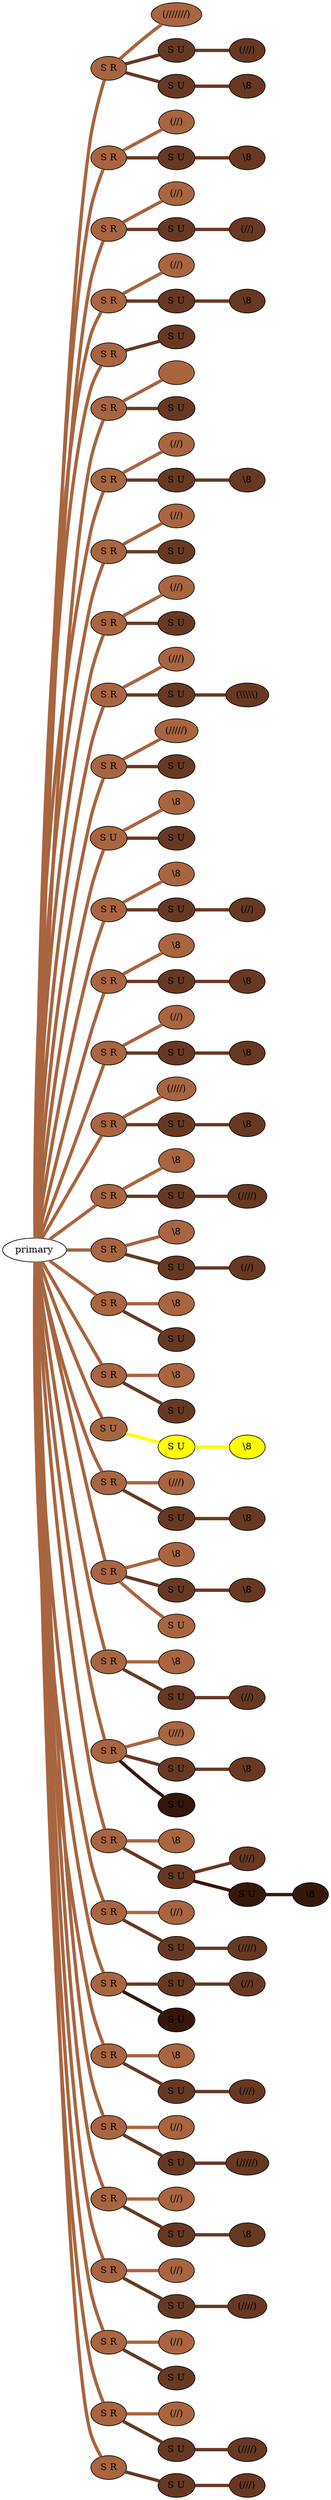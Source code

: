 graph {
 graph [rankdir=LR]
"primary" -- "1" [penwidth=5,color="#A86540"]
"1" [label="S R", style=filled, fillcolor="#A86540"]
"1" -- "1:0" [penwidth=5,color="#A86540"]
"1:0" [label="(///////)", style=filled, fillcolor="#A86540"]
"1" -- "1s1" [penwidth=5,color="#673923"]
"1s1" [label="S U", style=filled, fillcolor="#673923"]
"1s1" -- "1s1:0" [penwidth=5,color="#673923"]
"1s1:0" [label="(///)", style=filled, fillcolor="#673923"]
"1" -- "1s2" [penwidth=5,color="#673923"]
"1s2" [label="S U", style=filled, fillcolor="#673923"]
"1s2" -- "1s2:0" [penwidth=5,color="#673923"]
"1s2:0" [label="\\8", style=filled, fillcolor="#673923"]
"primary" -- "2" [penwidth=5,color="#A86540"]
"2" [label="S R", style=filled, fillcolor="#A86540"]
"2" -- "2:0" [penwidth=5,color="#A86540"]
"2:0" [label="(//)", style=filled, fillcolor="#A86540"]
"2" -- "2s1" [penwidth=5,color="#673923"]
"2s1" [label="S U", style=filled, fillcolor="#673923"]
"2s1" -- "2s1:0" [penwidth=5,color="#673923"]
"2s1:0" [label="\\8", style=filled, fillcolor="#673923"]
"primary" -- "3" [penwidth=5,color="#A86540"]
"3" [label="S R", style=filled, fillcolor="#A86540"]
"3" -- "3:0" [penwidth=5,color="#A86540"]
"3:0" [label="(//)", style=filled, fillcolor="#A86540"]
"3" -- "3s1" [penwidth=5,color="#673923"]
"3s1" [label="S U", style=filled, fillcolor="#673923"]
"3s1" -- "3s1:0" [penwidth=5,color="#673923"]
"3s1:0" [label="(//)", style=filled, fillcolor="#673923"]
"primary" -- "4" [penwidth=5,color="#A86540"]
"4" [label="S R", style=filled, fillcolor="#A86540"]
"4" -- "4:0" [penwidth=5,color="#A86540"]
"4:0" [label="(//)", style=filled, fillcolor="#A86540"]
"4" -- "4s1" [penwidth=5,color="#673923"]
"4s1" [label="S U", style=filled, fillcolor="#673923"]
"4s1" -- "4s1:0" [penwidth=5,color="#673923"]
"4s1:0" [label="\\8", style=filled, fillcolor="#673923"]
"primary" -- "5" [penwidth=5,color="#A86540"]
"5" [label="S R", style=filled, fillcolor="#A86540"]
"5" -- "5s1" [penwidth=5,color="#673923"]
"5s1" [label="S U", style=filled, fillcolor="#673923"]
"primary" -- "6" [penwidth=5,color="#A86540"]
"6" [label="S R", style=filled, fillcolor="#A86540"]
"6" -- "6:0" [penwidth=5,color="#A86540"]
"6:0" [label="", style=filled, fillcolor="#A86540"]
"6" -- "6s1" [penwidth=5,color="#673923"]
"6s1" [label="S U", style=filled, fillcolor="#673923"]
"primary" -- "7" [penwidth=5,color="#A86540"]
"7" [label="S R", style=filled, fillcolor="#A86540"]
"7" -- "7:0" [penwidth=5,color="#A86540"]
"7:0" [label="(//)", style=filled, fillcolor="#A86540"]
"7" -- "7s1" [penwidth=5,color="#673923"]
"7s1" [label="S U", style=filled, fillcolor="#673923"]
"7s1" -- "7s1:0" [penwidth=5,color="#673923"]
"7s1:0" [label="\\8", style=filled, fillcolor="#673923"]
"primary" -- "8" [penwidth=5,color="#A86540"]
"8" [label="S R", style=filled, fillcolor="#A86540"]
"8" -- "8:0" [penwidth=5,color="#A86540"]
"8:0" [label="(//)", style=filled, fillcolor="#A86540"]
"8" -- "8s1" [penwidth=5,color="#673923"]
"8s1" [label="S U", style=filled, fillcolor="#673923"]
"primary" -- "9" [penwidth=5,color="#A86540"]
"9" [label="S R", style=filled, fillcolor="#A86540"]
"9" -- "9:0" [penwidth=5,color="#A86540"]
"9:0" [label="(//)", style=filled, fillcolor="#A86540"]
"9" -- "9s1" [penwidth=5,color="#673923"]
"9s1" [label="S U", style=filled, fillcolor="#673923"]
"primary" -- "10" [penwidth=5,color="#A86540"]
"10" [label="S R", style=filled, fillcolor="#A86540"]
"10" -- "10:0" [penwidth=5,color="#A86540"]
"10:0" [label="(///)", style=filled, fillcolor="#A86540"]
"10" -- "10s1" [penwidth=5,color="#673923"]
"10s1" [label="S U", style=filled, fillcolor="#673923"]
"10s1" -- "10s1:0" [penwidth=5,color="#673923"]
"10s1:0" [label="(\\\\\\\\\\)", style=filled, fillcolor="#673923"]
"primary" -- "11" [penwidth=5,color="#A86540"]
"11" [label="S R", style=filled, fillcolor="#A86540"]
"11" -- "11:0" [penwidth=5,color="#A86540"]
"11:0" [label="(/////)", style=filled, fillcolor="#A86540"]
"11" -- "11s1" [penwidth=5,color="#673923"]
"11s1" [label="S U", style=filled, fillcolor="#673923"]
"primary" -- "12" [penwidth=5,color="#A86540"]
"12" [label="S U", style=filled, fillcolor="#A86540"]
"12" -- "12:0" [penwidth=5,color="#A86540"]
"12:0" [label="\\8", style=filled, fillcolor="#A86540"]
"12" -- "12s1" [penwidth=5,color="#673923"]
"12s1" [label="S U", style=filled, fillcolor="#673923"]
"primary" -- "13" [penwidth=5,color="#A86540"]
"13" [label="S R", style=filled, fillcolor="#A86540"]
"13" -- "13:0" [penwidth=5,color="#A86540"]
"13:0" [label="\\8", style=filled, fillcolor="#A86540"]
"13" -- "13s1" [penwidth=5,color="#673923"]
"13s1" [label="S U", style=filled, fillcolor="#673923"]
"13s1" -- "13s1:0" [penwidth=5,color="#673923"]
"13s1:0" [label="(//)", style=filled, fillcolor="#673923"]
"primary" -- "14" [penwidth=5,color="#A86540"]
"14" [label="S R", style=filled, fillcolor="#A86540"]
"14" -- "14:0" [penwidth=5,color="#A86540"]
"14:0" [label="\\8", style=filled, fillcolor="#A86540"]
"14" -- "14s1" [penwidth=5,color="#673923"]
"14s1" [label="S U", style=filled, fillcolor="#673923"]
"14s1" -- "14s1:0" [penwidth=5,color="#673923"]
"14s1:0" [label="\\8", style=filled, fillcolor="#673923"]
"primary" -- "15" [penwidth=5,color="#A86540"]
"15" [label="S R", style=filled, fillcolor="#A86540"]
"15" -- "15:0" [penwidth=5,color="#A86540"]
"15:0" [label="(//)", style=filled, fillcolor="#A86540"]
"15" -- "15s1" [penwidth=5,color="#673923"]
"15s1" [label="S U", style=filled, fillcolor="#673923"]
"15s1" -- "15s1:0" [penwidth=5,color="#673923"]
"15s1:0" [label="\\8", style=filled, fillcolor="#673923"]
"primary" -- "16" [penwidth=5,color="#A86540"]
"16" [label="S R", style=filled, fillcolor="#A86540"]
"16" -- "16:0" [penwidth=5,color="#A86540"]
"16:0" [label="(////)", style=filled, fillcolor="#A86540"]
"16" -- "16s1" [penwidth=5,color="#673923"]
"16s1" [label="S U", style=filled, fillcolor="#673923"]
"16s1" -- "16s1:0" [penwidth=5,color="#673923"]
"16s1:0" [label="\\8", style=filled, fillcolor="#673923"]
"primary" -- "17" [penwidth=5,color="#A86540"]
"17" [label="S R", style=filled, fillcolor="#A86540"]
"17" -- "17:0" [penwidth=5,color="#A86540"]
"17:0" [label="\\8", style=filled, fillcolor="#A86540"]
"17" -- "17s1" [penwidth=5,color="#673923"]
"17s1" [label="S U", style=filled, fillcolor="#673923"]
"17s1" -- "17s1:0" [penwidth=5,color="#673923"]
"17s1:0" [label="(////)", style=filled, fillcolor="#673923"]
"primary" -- "18" [penwidth=5,color="#A86540"]
"18" [label="S R", style=filled, fillcolor="#A86540"]
"18" -- "18:0" [penwidth=5,color="#A86540"]
"18:0" [label="\\8", style=filled, fillcolor="#A86540"]
"18" -- "18s1" [penwidth=5,color="#673923"]
"18s1" [label="S U", style=filled, fillcolor="#673923"]
"18s1" -- "18s1:0" [penwidth=5,color="#673923"]
"18s1:0" [label="(//)", style=filled, fillcolor="#673923"]
"primary" -- "19" [penwidth=5,color="#A86540"]
"19" [label="S R", style=filled, fillcolor="#A86540"]
"19" -- "19:0" [penwidth=5,color="#A86540"]
"19:0" [label="\\8", style=filled, fillcolor="#A86540"]
"19" -- "19s1" [penwidth=5,color="#673923"]
"19s1" [label="S U", style=filled, fillcolor="#673923"]
"primary" -- "20" [penwidth=5,color="#A86540"]
"20" [label="S R", style=filled, fillcolor="#A86540"]
"20" -- "20:0" [penwidth=5,color="#A86540"]
"20:0" [label="\\8", style=filled, fillcolor="#A86540"]
"20" -- "20s1" [penwidth=5,color="#673923"]
"20s1" [label="S U", style=filled, fillcolor="#673923"]
"primary" -- "21" [penwidth=5,color="#A86540"]
"21" [label="S U", style=filled, fillcolor="#A86540"]
"21" -- "21s1" [penwidth=5,color=yellow]
"21s1" [label="S U", style=filled, fillcolor=yellow]
"21s1" -- "21s1:0" [penwidth=5,color=yellow]
"21s1:0" [label="\\8", style=filled, fillcolor=yellow]
"primary" -- "22" [penwidth=5,color="#A86540"]
"22" [label="S R", style=filled, fillcolor="#A86540"]
"22" -- "22:0" [penwidth=5,color="#A86540"]
"22:0" [label="(///)", style=filled, fillcolor="#A86540"]
"22" -- "22s1" [penwidth=5,color="#673923"]
"22s1" [label="S U", style=filled, fillcolor="#673923"]
"22s1" -- "22s1:0" [penwidth=5,color="#673923"]
"22s1:0" [label="\\8", style=filled, fillcolor="#673923"]
"primary" -- "23" [penwidth=5,color="#A86540"]
"23" [label="S R", style=filled, fillcolor="#A86540"]
"23" -- "23:0" [penwidth=5,color="#A86540"]
"23:0" [label="\\8", style=filled, fillcolor="#A86540"]
"23" -- "23s1" [penwidth=5,color="#673923"]
"23s1" [label="S U", style=filled, fillcolor="#673923"]
"23s1" -- "23s1:0" [penwidth=5,color="#673923"]
"23s1:0" [label="\\8", style=filled, fillcolor="#673923"]
"23" -- "23s2" [penwidth=5,color="#A86540"]
"23s2" [label="S U", style=filled, fillcolor="#A86540"]
"primary" -- "24" [penwidth=5,color="#A86540"]
"24" [label="S R", style=filled, fillcolor="#A86540"]
"24" -- "24:0" [penwidth=5,color="#A86540"]
"24:0" [label="\\8", style=filled, fillcolor="#A86540"]
"24" -- "24s1" [penwidth=5,color="#673923"]
"24s1" [label="S U", style=filled, fillcolor="#673923"]
"24s1" -- "24s1:0" [penwidth=5,color="#673923"]
"24s1:0" [label="(//)", style=filled, fillcolor="#673923"]
"primary" -- "25" [penwidth=5,color="#A86540"]
"25" [label="S R", style=filled, fillcolor="#A86540"]
"25" -- "25:0" [penwidth=5,color="#A86540"]
"25:0" [label="(///)", style=filled, fillcolor="#A86540"]
"25" -- "25s1" [penwidth=5,color="#673923"]
"25s1" [label="S U", style=filled, fillcolor="#673923"]
"25s1" -- "25s1:0" [penwidth=5,color="#673923"]
"25s1:0" [label="\\8", style=filled, fillcolor="#673923"]
"25" -- "25s2" [penwidth=5,color="#35170C"]
"25s2" [label="S U", style=filled, fillcolor="#35170C"]
"primary" -- "26" [penwidth=5,color="#A86540"]
"26" [label="S R", style=filled, fillcolor="#A86540"]
"26" -- "26:0" [penwidth=5,color="#A86540"]
"26:0" [label="\\8", style=filled, fillcolor="#A86540"]
"26" -- "26s1" [penwidth=5,color="#673923"]
"26s1" [label="S U", style=filled, fillcolor="#673923"]
"26s1" -- "26s1:0" [penwidth=5,color="#673923"]
"26s1:0" [label="(///)", style=filled, fillcolor="#673923"]
"26s1" -- "26s1s1" [penwidth=5,color="#35170C"]
"26s1s1" [label="S U", style=filled, fillcolor="#35170C"]
"26s1s1" -- "26s1s1:0" [penwidth=5,color="#35170C"]
"26s1s1:0" [label="\\8", style=filled, fillcolor="#35170C"]
"primary" -- "27" [penwidth=5,color="#A86540"]
"27" [label="S R", style=filled, fillcolor="#A86540"]
"27" -- "27:0" [penwidth=5,color="#A86540"]
"27:0" [label="(//)", style=filled, fillcolor="#A86540"]
"27" -- "27s1" [penwidth=5,color="#673923"]
"27s1" [label="S U", style=filled, fillcolor="#673923"]
"27s1" -- "27s1:0" [penwidth=5,color="#673923"]
"27s1:0" [label="(////)", style=filled, fillcolor="#673923"]
"primary" -- "28" [penwidth=5,color="#A86540"]
"28" [label="S R", style=filled, fillcolor="#A86540"]
"28" -- "28s1" [penwidth=5,color="#673923"]
"28s1" [label="S U", style=filled, fillcolor="#673923"]
"28s1" -- "28s1:0" [penwidth=5,color="#673923"]
"28s1:0" [label="(//)", style=filled, fillcolor="#673923"]
"28" -- "28s2" [penwidth=5,color="#35170C"]
"28s2" [label="S U", style=filled, fillcolor="#35170C"]
"primary" -- "29" [penwidth=5,color="#A86540"]
"29" [label="S R", style=filled, fillcolor="#A86540"]
"29" -- "29:0" [penwidth=5,color="#A86540"]
"29:0" [label="\\8", style=filled, fillcolor="#A86540"]
"29" -- "29s1" [penwidth=5,color="#673923"]
"29s1" [label="S U", style=filled, fillcolor="#673923"]
"29s1" -- "29s1:0" [penwidth=5,color="#673923"]
"29s1:0" [label="(///)", style=filled, fillcolor="#673923"]
"primary" -- "30" [penwidth=5,color="#A86540"]
"30" [label="S R", style=filled, fillcolor="#A86540"]
"30" -- "30:0" [penwidth=5,color="#A86540"]
"30:0" [label="(//)", style=filled, fillcolor="#A86540"]
"30" -- "30s1" [penwidth=5,color="#673923"]
"30s1" [label="S U", style=filled, fillcolor="#673923"]
"30s1" -- "30s1:0" [penwidth=5,color="#673923"]
"30s1:0" [label="(/////)", style=filled, fillcolor="#673923"]
"primary" -- "31" [penwidth=5,color="#A86540"]
"31" [label="S R", style=filled, fillcolor="#A86540"]
"31" -- "31:0" [penwidth=5,color="#A86540"]
"31:0" [label="(//)", style=filled, fillcolor="#A86540"]
"31" -- "31s1" [penwidth=5,color="#673923"]
"31s1" [label="S U", style=filled, fillcolor="#673923"]
"31s1" -- "31s1:0" [penwidth=5,color="#673923"]
"31s1:0" [label="\\8", style=filled, fillcolor="#673923"]
"primary" -- "32" [penwidth=5,color="#A86540"]
"32" [label="S R", style=filled, fillcolor="#A86540"]
"32" -- "32:0" [penwidth=5,color="#A86540"]
"32:0" [label="(//)", style=filled, fillcolor="#A86540"]
"32" -- "32s1" [penwidth=5,color="#673923"]
"32s1" [label="S U", style=filled, fillcolor="#673923"]
"32s1" -- "32s1:0" [penwidth=5,color="#673923"]
"32s1:0" [label="(////)", style=filled, fillcolor="#673923"]
"primary" -- "33" [penwidth=5,color="#A86540"]
"33" [label="S R", style=filled, fillcolor="#A86540"]
"33" -- "33:0" [penwidth=5,color="#A86540"]
"33:0" [label="(//)", style=filled, fillcolor="#A86540"]
"33" -- "33s1" [penwidth=5,color="#673923"]
"33s1" [label="S U", style=filled, fillcolor="#673923"]
"primary" -- "34" [penwidth=5,color="#A86540"]
"34" [label="S R", style=filled, fillcolor="#A86540"]
"34" -- "34:0" [penwidth=5,color="#A86540"]
"34:0" [label="(//)", style=filled, fillcolor="#A86540"]
"34" -- "34s1" [penwidth=5,color="#673923"]
"34s1" [label="S U", style=filled, fillcolor="#673923"]
"34s1" -- "34s1:0" [penwidth=5,color="#673923"]
"34s1:0" [label="(////)", style=filled, fillcolor="#673923"]
"primary" -- "35" [penwidth=5,color="#A86540"]
"35" [label="S R", style=filled, fillcolor="#A86540"]
"35" -- "35s1" [penwidth=5,color="#673923"]
"35s1" [label="S U", style=filled, fillcolor="#673923"]
"35s1" -- "35s1:0" [penwidth=5,color="#673923"]
"35s1:0" [label="(///)", style=filled, fillcolor="#673923"]
}
